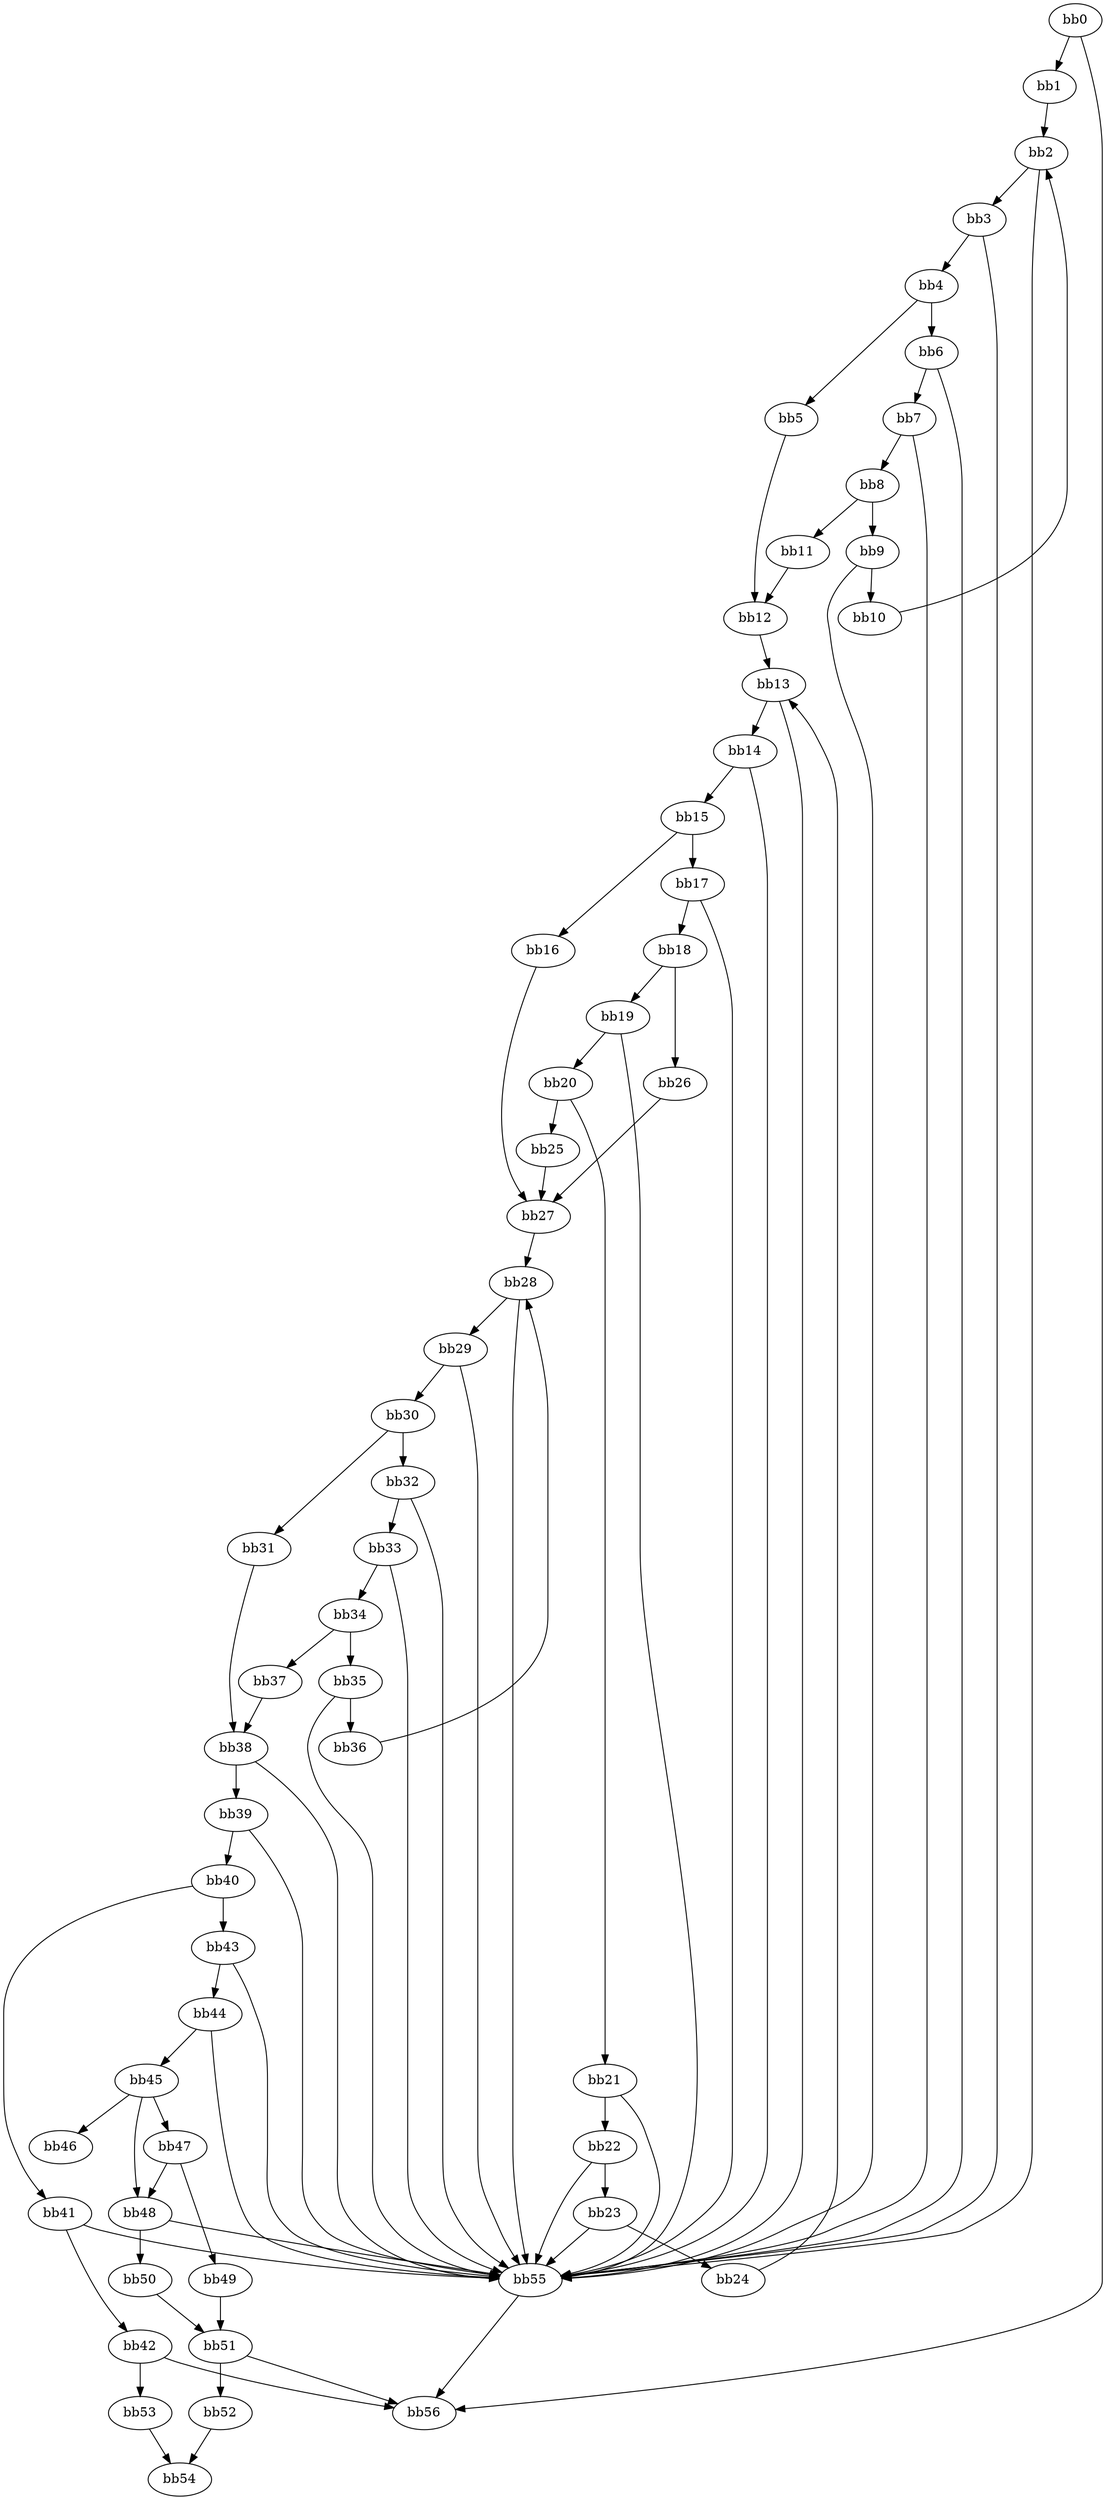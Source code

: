 digraph {
    0 [ label = "bb0\l" ]
    1 [ label = "bb1\l" ]
    2 [ label = "bb2\l" ]
    3 [ label = "bb3\l" ]
    4 [ label = "bb4\l" ]
    5 [ label = "bb5\l" ]
    6 [ label = "bb6\l" ]
    7 [ label = "bb7\l" ]
    8 [ label = "bb8\l" ]
    9 [ label = "bb9\l" ]
    10 [ label = "bb10\l" ]
    11 [ label = "bb11\l" ]
    12 [ label = "bb12\l" ]
    13 [ label = "bb13\l" ]
    14 [ label = "bb14\l" ]
    15 [ label = "bb15\l" ]
    16 [ label = "bb16\l" ]
    17 [ label = "bb17\l" ]
    18 [ label = "bb18\l" ]
    19 [ label = "bb19\l" ]
    20 [ label = "bb20\l" ]
    21 [ label = "bb21\l" ]
    22 [ label = "bb22\l" ]
    23 [ label = "bb23\l" ]
    24 [ label = "bb24\l" ]
    25 [ label = "bb25\l" ]
    26 [ label = "bb26\l" ]
    27 [ label = "bb27\l" ]
    28 [ label = "bb28\l" ]
    29 [ label = "bb29\l" ]
    30 [ label = "bb30\l" ]
    31 [ label = "bb31\l" ]
    32 [ label = "bb32\l" ]
    33 [ label = "bb33\l" ]
    34 [ label = "bb34\l" ]
    35 [ label = "bb35\l" ]
    36 [ label = "bb36\l" ]
    37 [ label = "bb37\l" ]
    38 [ label = "bb38\l" ]
    39 [ label = "bb39\l" ]
    40 [ label = "bb40\l" ]
    41 [ label = "bb41\l" ]
    42 [ label = "bb42\l" ]
    43 [ label = "bb43\l" ]
    44 [ label = "bb44\l" ]
    45 [ label = "bb45\l" ]
    46 [ label = "bb46\l" ]
    47 [ label = "bb47\l" ]
    48 [ label = "bb48\l" ]
    49 [ label = "bb49\l" ]
    50 [ label = "bb50\l" ]
    51 [ label = "bb51\l" ]
    52 [ label = "bb52\l" ]
    53 [ label = "bb53\l" ]
    54 [ label = "bb54\l" ]
    55 [ label = "bb55\l" ]
    56 [ label = "bb56\l" ]
    0 -> 1 [ ]
    0 -> 56 [ ]
    1 -> 2 [ ]
    2 -> 3 [ ]
    2 -> 55 [ ]
    3 -> 4 [ ]
    3 -> 55 [ ]
    4 -> 5 [ ]
    4 -> 6 [ ]
    5 -> 12 [ ]
    6 -> 7 [ ]
    6 -> 55 [ ]
    7 -> 8 [ ]
    7 -> 55 [ ]
    8 -> 9 [ ]
    8 -> 11 [ ]
    9 -> 10 [ ]
    9 -> 55 [ ]
    10 -> 2 [ ]
    11 -> 12 [ ]
    12 -> 13 [ ]
    13 -> 14 [ ]
    13 -> 55 [ ]
    14 -> 15 [ ]
    14 -> 55 [ ]
    15 -> 16 [ ]
    15 -> 17 [ ]
    16 -> 27 [ ]
    17 -> 18 [ ]
    17 -> 55 [ ]
    18 -> 19 [ ]
    18 -> 26 [ ]
    19 -> 20 [ ]
    19 -> 55 [ ]
    20 -> 21 [ ]
    20 -> 25 [ ]
    21 -> 22 [ ]
    21 -> 55 [ ]
    22 -> 23 [ ]
    22 -> 55 [ ]
    23 -> 24 [ ]
    23 -> 55 [ ]
    24 -> 13 [ ]
    25 -> 27 [ ]
    26 -> 27 [ ]
    27 -> 28 [ ]
    28 -> 29 [ ]
    28 -> 55 [ ]
    29 -> 30 [ ]
    29 -> 55 [ ]
    30 -> 31 [ ]
    30 -> 32 [ ]
    31 -> 38 [ ]
    32 -> 33 [ ]
    32 -> 55 [ ]
    33 -> 34 [ ]
    33 -> 55 [ ]
    34 -> 35 [ ]
    34 -> 37 [ ]
    35 -> 36 [ ]
    35 -> 55 [ ]
    36 -> 28 [ ]
    37 -> 38 [ ]
    38 -> 39 [ ]
    38 -> 55 [ ]
    39 -> 40 [ ]
    39 -> 55 [ ]
    40 -> 41 [ ]
    40 -> 43 [ ]
    41 -> 42 [ ]
    41 -> 55 [ ]
    42 -> 53 [ ]
    42 -> 56 [ ]
    43 -> 44 [ ]
    43 -> 55 [ ]
    44 -> 45 [ ]
    44 -> 55 [ ]
    45 -> 46 [ ]
    45 -> 47 [ ]
    45 -> 48 [ ]
    47 -> 48 [ ]
    47 -> 49 [ ]
    48 -> 50 [ ]
    48 -> 55 [ ]
    49 -> 51 [ ]
    50 -> 51 [ ]
    51 -> 52 [ ]
    51 -> 56 [ ]
    52 -> 54 [ ]
    53 -> 54 [ ]
    55 -> 56 [ ]
}

